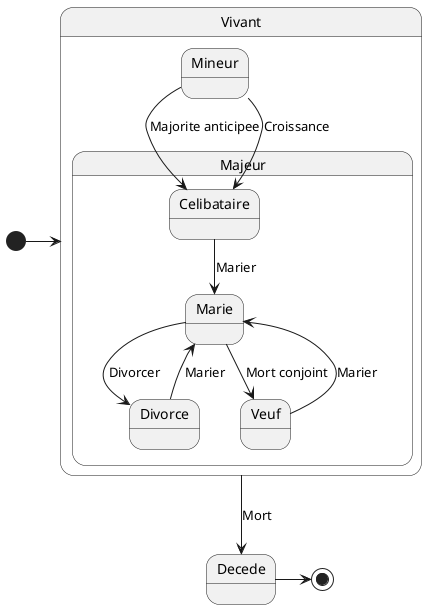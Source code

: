 @startuml

[*] -> Vivant

state Vivant {
    state Mineur {
    }
state Majeur {
    Mineur --> Celibataire : Majorite anticipee
    Mineur --> Celibataire : Croissance
    Celibataire --> Marie : Marier
    Marie --> Divorce : Divorcer
    Divorce --> Marie : Marier
    Marie --> Veuf : Mort conjoint
    Veuf --> Marie : Marier
}
}
Vivant --> Decede : Mort
Decede -> [*]

@enduml